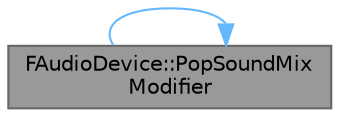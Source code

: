 digraph "FAudioDevice::PopSoundMixModifier"
{
 // INTERACTIVE_SVG=YES
 // LATEX_PDF_SIZE
  bgcolor="transparent";
  edge [fontname=Helvetica,fontsize=10,labelfontname=Helvetica,labelfontsize=10];
  node [fontname=Helvetica,fontsize=10,shape=box,height=0.2,width=0.4];
  rankdir="LR";
  Node1 [id="Node000001",label="FAudioDevice::PopSoundMix\lModifier",height=0.2,width=0.4,color="gray40", fillcolor="grey60", style="filled", fontcolor="black",tooltip="Pop a SoundMix from the Audio Device's list."];
  Node1 -> Node1 [id="edge1_Node000001_Node000001",color="steelblue1",style="solid",tooltip=" "];
}
